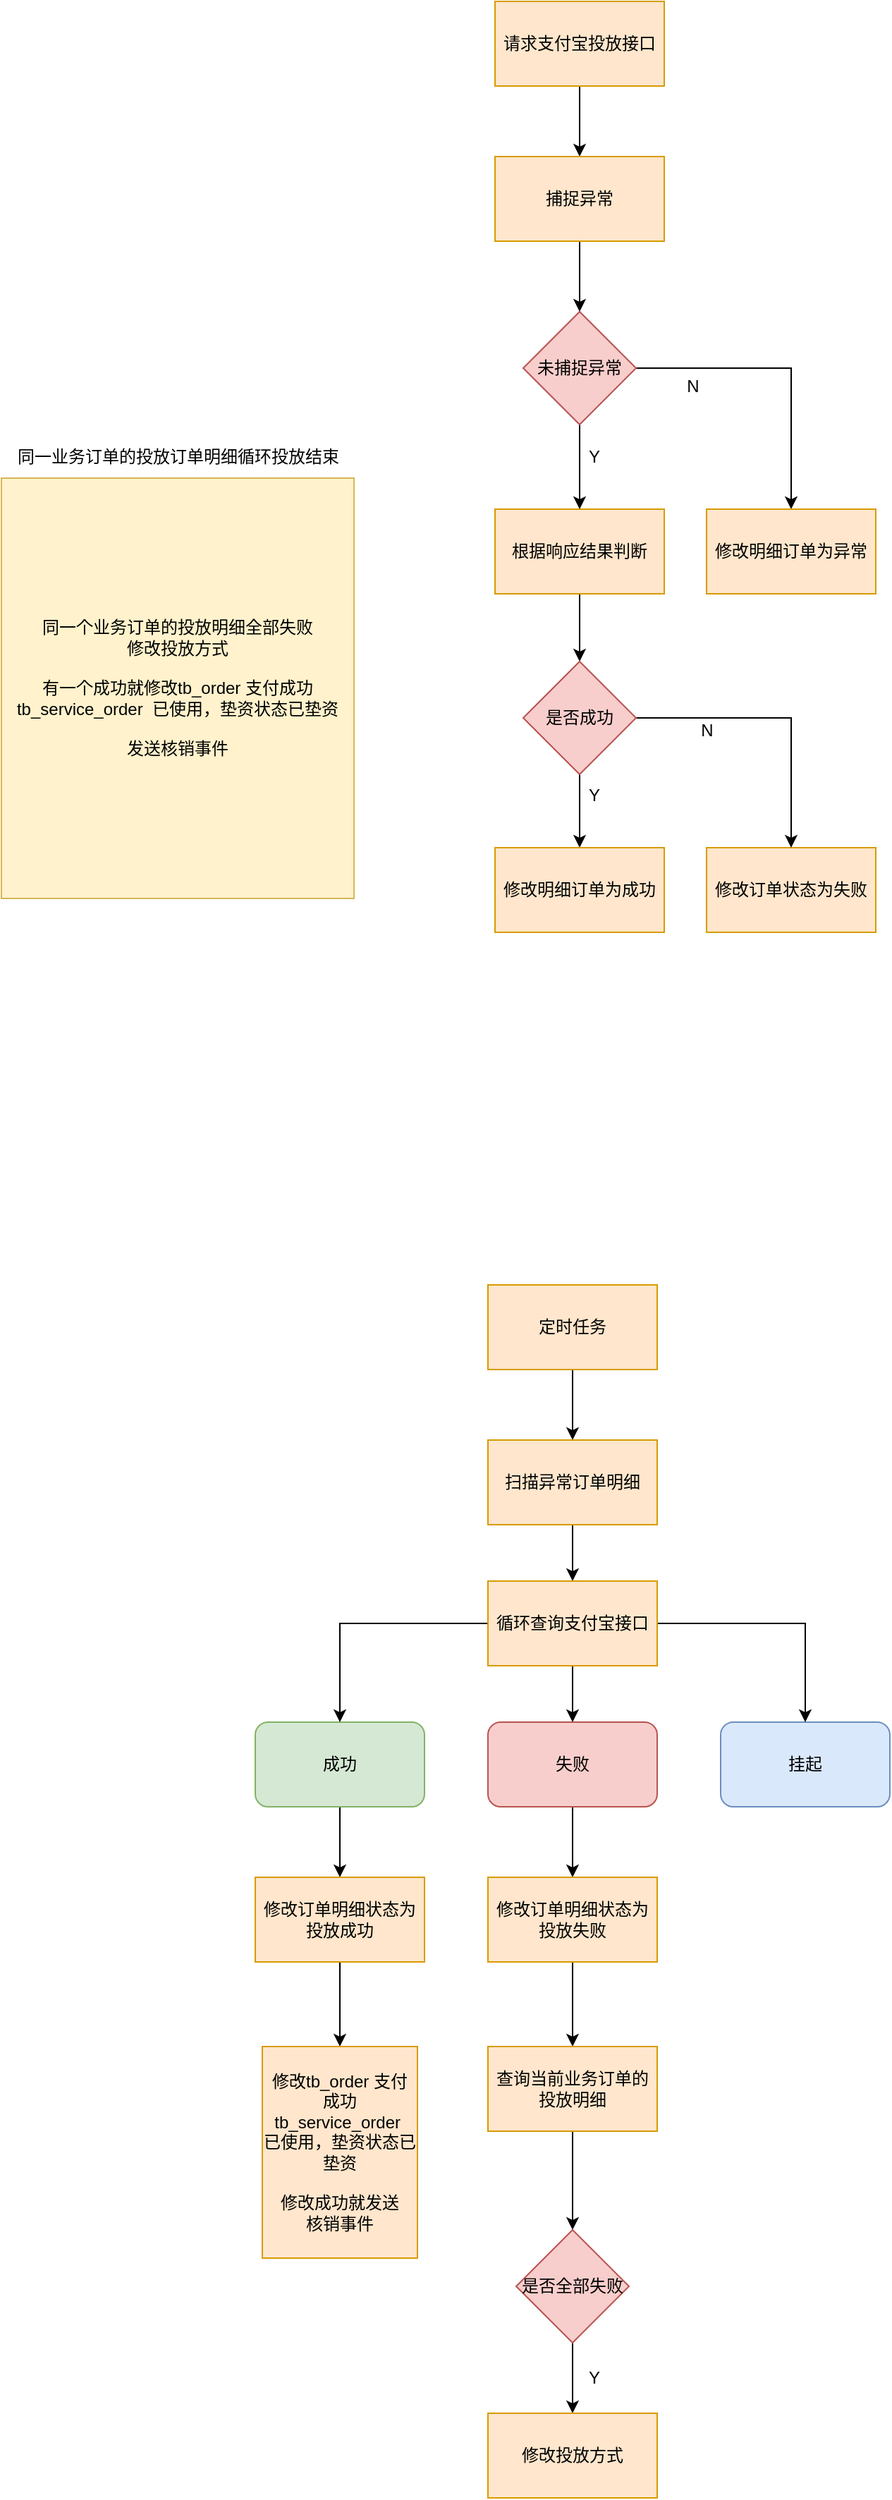 <mxfile version="24.0.0" type="github">
  <diagram name="第 1 页" id="yb7rkV4nGNVqPL1IM8GH">
    <mxGraphModel dx="1259" dy="654" grid="1" gridSize="10" guides="1" tooltips="1" connect="1" arrows="1" fold="1" page="1" pageScale="1" pageWidth="1654" pageHeight="2336" math="0" shadow="0">
      <root>
        <mxCell id="0" />
        <mxCell id="1" parent="0" />
        <mxCell id="dwJeuOcUG4W2EVwDR8iX-76" value="" style="edgeStyle=orthogonalEdgeStyle;rounded=0;orthogonalLoop=1;jettySize=auto;html=1;" edge="1" parent="1" source="dwJeuOcUG4W2EVwDR8iX-1" target="dwJeuOcUG4W2EVwDR8iX-64">
          <mxGeometry relative="1" as="geometry" />
        </mxCell>
        <mxCell id="dwJeuOcUG4W2EVwDR8iX-1" value="请求支付宝投放接口" style="rounded=0;whiteSpace=wrap;html=1;fillColor=#ffe6cc;strokeColor=#d79b00;" vertex="1" parent="1">
          <mxGeometry x="450" y="70" width="120" height="60" as="geometry" />
        </mxCell>
        <mxCell id="dwJeuOcUG4W2EVwDR8iX-66" value="" style="edgeStyle=orthogonalEdgeStyle;rounded=0;orthogonalLoop=1;jettySize=auto;html=1;" edge="1" parent="1" source="dwJeuOcUG4W2EVwDR8iX-4" target="dwJeuOcUG4W2EVwDR8iX-65">
          <mxGeometry relative="1" as="geometry" />
        </mxCell>
        <mxCell id="dwJeuOcUG4W2EVwDR8iX-4" value="根据响应结果判断" style="rounded=0;whiteSpace=wrap;html=1;fillColor=#ffe6cc;strokeColor=#d79b00;" vertex="1" parent="1">
          <mxGeometry x="450" y="430" width="120" height="60" as="geometry" />
        </mxCell>
        <mxCell id="dwJeuOcUG4W2EVwDR8iX-7" value="" style="edgeStyle=orthogonalEdgeStyle;rounded=0;orthogonalLoop=1;jettySize=auto;html=1;" edge="1" parent="1" source="dwJeuOcUG4W2EVwDR8iX-5" target="dwJeuOcUG4W2EVwDR8iX-4">
          <mxGeometry relative="1" as="geometry" />
        </mxCell>
        <mxCell id="dwJeuOcUG4W2EVwDR8iX-10" value="" style="edgeStyle=orthogonalEdgeStyle;rounded=0;orthogonalLoop=1;jettySize=auto;html=1;entryX=0.5;entryY=0;entryDx=0;entryDy=0;" edge="1" parent="1" source="dwJeuOcUG4W2EVwDR8iX-5" target="dwJeuOcUG4W2EVwDR8iX-14">
          <mxGeometry relative="1" as="geometry">
            <mxPoint x="620" y="330" as="targetPoint" />
          </mxGeometry>
        </mxCell>
        <mxCell id="dwJeuOcUG4W2EVwDR8iX-5" value="未捕捉异常" style="rhombus;whiteSpace=wrap;html=1;fillColor=#f8cecc;strokeColor=#b85450;" vertex="1" parent="1">
          <mxGeometry x="470" y="290" width="80" height="80" as="geometry" />
        </mxCell>
        <mxCell id="dwJeuOcUG4W2EVwDR8iX-12" value="N" style="text;html=1;align=center;verticalAlign=middle;resizable=0;points=[];autosize=1;strokeColor=none;fillColor=none;" vertex="1" parent="1">
          <mxGeometry x="575" y="328" width="30" height="30" as="geometry" />
        </mxCell>
        <mxCell id="dwJeuOcUG4W2EVwDR8iX-13" value="Y" style="text;html=1;align=center;verticalAlign=middle;resizable=0;points=[];autosize=1;strokeColor=none;fillColor=none;" vertex="1" parent="1">
          <mxGeometry x="505" y="378" width="30" height="30" as="geometry" />
        </mxCell>
        <mxCell id="dwJeuOcUG4W2EVwDR8iX-14" value="修改明细订单为异常" style="rounded=0;whiteSpace=wrap;html=1;fillColor=#ffe6cc;strokeColor=#d79b00;" vertex="1" parent="1">
          <mxGeometry x="600" y="430" width="120" height="60" as="geometry" />
        </mxCell>
        <mxCell id="dwJeuOcUG4W2EVwDR8iX-17" value="修改订单状态为失败" style="rounded=0;whiteSpace=wrap;html=1;fillColor=#ffe6cc;strokeColor=#d79b00;" vertex="1" parent="1">
          <mxGeometry x="600" y="670" width="120" height="60" as="geometry" />
        </mxCell>
        <mxCell id="dwJeuOcUG4W2EVwDR8iX-31" value="" style="edgeStyle=orthogonalEdgeStyle;rounded=0;orthogonalLoop=1;jettySize=auto;html=1;" edge="1" parent="1" source="dwJeuOcUG4W2EVwDR8iX-20" target="dwJeuOcUG4W2EVwDR8iX-21">
          <mxGeometry relative="1" as="geometry" />
        </mxCell>
        <mxCell id="dwJeuOcUG4W2EVwDR8iX-20" value="定时任务" style="rounded=0;whiteSpace=wrap;html=1;fillColor=#ffe6cc;strokeColor=#d79b00;" vertex="1" parent="1">
          <mxGeometry x="445" y="980" width="120" height="60" as="geometry" />
        </mxCell>
        <mxCell id="dwJeuOcUG4W2EVwDR8iX-32" value="" style="edgeStyle=orthogonalEdgeStyle;rounded=0;orthogonalLoop=1;jettySize=auto;html=1;" edge="1" parent="1" source="dwJeuOcUG4W2EVwDR8iX-21">
          <mxGeometry relative="1" as="geometry">
            <mxPoint x="505" y="1190" as="targetPoint" />
          </mxGeometry>
        </mxCell>
        <mxCell id="dwJeuOcUG4W2EVwDR8iX-21" value="扫描异常订单明细" style="rounded=0;whiteSpace=wrap;html=1;fillColor=#ffe6cc;strokeColor=#d79b00;" vertex="1" parent="1">
          <mxGeometry x="445" y="1090" width="120" height="60" as="geometry" />
        </mxCell>
        <mxCell id="dwJeuOcUG4W2EVwDR8iX-44" value="" style="edgeStyle=orthogonalEdgeStyle;rounded=0;orthogonalLoop=1;jettySize=auto;html=1;" edge="1" parent="1" source="dwJeuOcUG4W2EVwDR8iX-28" target="dwJeuOcUG4W2EVwDR8iX-34">
          <mxGeometry relative="1" as="geometry" />
        </mxCell>
        <mxCell id="dwJeuOcUG4W2EVwDR8iX-28" value="成功" style="rounded=1;whiteSpace=wrap;html=1;fillColor=#d5e8d4;strokeColor=#82b366;" vertex="1" parent="1">
          <mxGeometry x="280" y="1290" width="120" height="60" as="geometry" />
        </mxCell>
        <mxCell id="dwJeuOcUG4W2EVwDR8iX-40" value="" style="edgeStyle=orthogonalEdgeStyle;rounded=0;orthogonalLoop=1;jettySize=auto;html=1;" edge="1" parent="1" source="dwJeuOcUG4W2EVwDR8iX-29" target="dwJeuOcUG4W2EVwDR8iX-35">
          <mxGeometry relative="1" as="geometry" />
        </mxCell>
        <mxCell id="dwJeuOcUG4W2EVwDR8iX-29" value="失败" style="rounded=1;whiteSpace=wrap;html=1;fillColor=#f8cecc;strokeColor=#b85450;" vertex="1" parent="1">
          <mxGeometry x="445" y="1290" width="120" height="60" as="geometry" />
        </mxCell>
        <mxCell id="dwJeuOcUG4W2EVwDR8iX-30" value="挂起" style="rounded=1;whiteSpace=wrap;html=1;fillColor=#dae8fc;strokeColor=#6c8ebf;" vertex="1" parent="1">
          <mxGeometry x="610" y="1290" width="120" height="60" as="geometry" />
        </mxCell>
        <mxCell id="dwJeuOcUG4W2EVwDR8iX-61" value="" style="edgeStyle=orthogonalEdgeStyle;rounded=0;orthogonalLoop=1;jettySize=auto;html=1;" edge="1" parent="1" source="dwJeuOcUG4W2EVwDR8iX-34" target="dwJeuOcUG4W2EVwDR8iX-60">
          <mxGeometry relative="1" as="geometry" />
        </mxCell>
        <mxCell id="dwJeuOcUG4W2EVwDR8iX-34" value="修改订单明细状态为投放成功" style="rounded=0;whiteSpace=wrap;html=1;fillColor=#ffe6cc;strokeColor=#d79b00;" vertex="1" parent="1">
          <mxGeometry x="280" y="1400" width="120" height="60" as="geometry" />
        </mxCell>
        <mxCell id="dwJeuOcUG4W2EVwDR8iX-57" value="" style="edgeStyle=orthogonalEdgeStyle;rounded=0;orthogonalLoop=1;jettySize=auto;html=1;" edge="1" parent="1" source="dwJeuOcUG4W2EVwDR8iX-35" target="dwJeuOcUG4W2EVwDR8iX-37">
          <mxGeometry relative="1" as="geometry" />
        </mxCell>
        <mxCell id="dwJeuOcUG4W2EVwDR8iX-35" value="修改订单明细状态为投放失败" style="rounded=0;whiteSpace=wrap;html=1;fillColor=#ffe6cc;strokeColor=#d79b00;" vertex="1" parent="1">
          <mxGeometry x="445" y="1400" width="120" height="60" as="geometry" />
        </mxCell>
        <mxCell id="dwJeuOcUG4W2EVwDR8iX-42" value="" style="edgeStyle=orthogonalEdgeStyle;rounded=0;orthogonalLoop=1;jettySize=auto;html=1;" edge="1" parent="1" source="dwJeuOcUG4W2EVwDR8iX-37" target="dwJeuOcUG4W2EVwDR8iX-38">
          <mxGeometry relative="1" as="geometry" />
        </mxCell>
        <mxCell id="dwJeuOcUG4W2EVwDR8iX-37" value="查询当前业务订单的投放明细" style="rounded=0;whiteSpace=wrap;html=1;fillColor=#ffe6cc;strokeColor=#d79b00;" vertex="1" parent="1">
          <mxGeometry x="445" y="1520" width="120" height="60" as="geometry" />
        </mxCell>
        <mxCell id="dwJeuOcUG4W2EVwDR8iX-43" value="" style="edgeStyle=orthogonalEdgeStyle;rounded=0;orthogonalLoop=1;jettySize=auto;html=1;" edge="1" parent="1" source="dwJeuOcUG4W2EVwDR8iX-38" target="dwJeuOcUG4W2EVwDR8iX-39">
          <mxGeometry relative="1" as="geometry" />
        </mxCell>
        <mxCell id="dwJeuOcUG4W2EVwDR8iX-38" value="是否全部失败" style="rhombus;whiteSpace=wrap;html=1;fillColor=#f8cecc;strokeColor=#b85450;" vertex="1" parent="1">
          <mxGeometry x="465" y="1650" width="80" height="80" as="geometry" />
        </mxCell>
        <mxCell id="dwJeuOcUG4W2EVwDR8iX-39" value="修改投放方式" style="rounded=0;whiteSpace=wrap;html=1;fillColor=#ffe6cc;strokeColor=#d79b00;" vertex="1" parent="1">
          <mxGeometry x="445" y="1780" width="120" height="60" as="geometry" />
        </mxCell>
        <mxCell id="dwJeuOcUG4W2EVwDR8iX-54" style="edgeStyle=orthogonalEdgeStyle;rounded=0;orthogonalLoop=1;jettySize=auto;html=1;entryX=0.5;entryY=0;entryDx=0;entryDy=0;" edge="1" parent="1" source="dwJeuOcUG4W2EVwDR8iX-50" target="dwJeuOcUG4W2EVwDR8iX-28">
          <mxGeometry relative="1" as="geometry" />
        </mxCell>
        <mxCell id="dwJeuOcUG4W2EVwDR8iX-55" value="" style="edgeStyle=orthogonalEdgeStyle;rounded=0;orthogonalLoop=1;jettySize=auto;html=1;" edge="1" parent="1" source="dwJeuOcUG4W2EVwDR8iX-50" target="dwJeuOcUG4W2EVwDR8iX-29">
          <mxGeometry relative="1" as="geometry" />
        </mxCell>
        <mxCell id="dwJeuOcUG4W2EVwDR8iX-56" style="edgeStyle=orthogonalEdgeStyle;rounded=0;orthogonalLoop=1;jettySize=auto;html=1;entryX=0.5;entryY=0;entryDx=0;entryDy=0;" edge="1" parent="1" source="dwJeuOcUG4W2EVwDR8iX-50" target="dwJeuOcUG4W2EVwDR8iX-30">
          <mxGeometry relative="1" as="geometry" />
        </mxCell>
        <mxCell id="dwJeuOcUG4W2EVwDR8iX-50" value="循环查询支付宝接口" style="rounded=0;whiteSpace=wrap;html=1;fillColor=#ffe6cc;strokeColor=#d79b00;" vertex="1" parent="1">
          <mxGeometry x="445" y="1190" width="120" height="60" as="geometry" />
        </mxCell>
        <mxCell id="dwJeuOcUG4W2EVwDR8iX-58" value="Y" style="text;html=1;align=center;verticalAlign=middle;resizable=0;points=[];autosize=1;strokeColor=none;fillColor=none;" vertex="1" parent="1">
          <mxGeometry x="505" y="1740" width="30" height="30" as="geometry" />
        </mxCell>
        <mxCell id="dwJeuOcUG4W2EVwDR8iX-60" value="修改tb_order 支付成功&lt;div&gt;tb_service_order&amp;nbsp; 已使用，垫资状态已垫资&lt;/div&gt;&lt;div&gt;&lt;br&gt;&lt;/div&gt;&lt;div&gt;修改成功就发送&lt;/div&gt;&lt;div&gt;核销事件&lt;/div&gt;" style="rounded=0;whiteSpace=wrap;html=1;fillColor=#ffe6cc;strokeColor=#d79b00;" vertex="1" parent="1">
          <mxGeometry x="285" y="1520" width="110" height="150" as="geometry" />
        </mxCell>
        <mxCell id="dwJeuOcUG4W2EVwDR8iX-62" value="&lt;div&gt;同一个业务订单的投放明细全部失败&lt;div&gt;修改投放方式&lt;/div&gt;&lt;/div&gt;&lt;div&gt;&lt;br&gt;&lt;/div&gt;有一个成功就修改tb_order 支付成功&lt;div&gt;tb_service_order&amp;nbsp; 已使用，垫资状态已垫资&lt;/div&gt;&lt;div&gt;&lt;br&gt;&lt;/div&gt;&lt;div&gt;发送核销事件&lt;/div&gt;" style="rounded=0;whiteSpace=wrap;html=1;fillColor=#fff2cc;strokeColor=#d6b656;" vertex="1" parent="1">
          <mxGeometry x="100" y="408" width="250" height="298" as="geometry" />
        </mxCell>
        <mxCell id="dwJeuOcUG4W2EVwDR8iX-63" value="同一业务订单的投放订单明细循环投放结束" style="text;html=1;align=center;verticalAlign=middle;resizable=0;points=[];autosize=1;strokeColor=none;fillColor=none;" vertex="1" parent="1">
          <mxGeometry x="100" y="378" width="250" height="30" as="geometry" />
        </mxCell>
        <mxCell id="dwJeuOcUG4W2EVwDR8iX-75" value="" style="edgeStyle=orthogonalEdgeStyle;rounded=0;orthogonalLoop=1;jettySize=auto;html=1;" edge="1" parent="1" source="dwJeuOcUG4W2EVwDR8iX-64" target="dwJeuOcUG4W2EVwDR8iX-5">
          <mxGeometry relative="1" as="geometry" />
        </mxCell>
        <mxCell id="dwJeuOcUG4W2EVwDR8iX-64" value="捕捉异常" style="rounded=0;whiteSpace=wrap;html=1;fillColor=#ffe6cc;strokeColor=#d79b00;" vertex="1" parent="1">
          <mxGeometry x="450" y="180" width="120" height="60" as="geometry" />
        </mxCell>
        <mxCell id="dwJeuOcUG4W2EVwDR8iX-71" style="edgeStyle=orthogonalEdgeStyle;rounded=0;orthogonalLoop=1;jettySize=auto;html=1;entryX=0.5;entryY=0;entryDx=0;entryDy=0;" edge="1" parent="1" source="dwJeuOcUG4W2EVwDR8iX-65" target="dwJeuOcUG4W2EVwDR8iX-17">
          <mxGeometry relative="1" as="geometry" />
        </mxCell>
        <mxCell id="dwJeuOcUG4W2EVwDR8iX-72" value="" style="edgeStyle=orthogonalEdgeStyle;rounded=0;orthogonalLoop=1;jettySize=auto;html=1;" edge="1" parent="1" source="dwJeuOcUG4W2EVwDR8iX-65" target="dwJeuOcUG4W2EVwDR8iX-67">
          <mxGeometry relative="1" as="geometry" />
        </mxCell>
        <mxCell id="dwJeuOcUG4W2EVwDR8iX-65" value="是否成功" style="rhombus;whiteSpace=wrap;html=1;fillColor=#f8cecc;strokeColor=#b85450;" vertex="1" parent="1">
          <mxGeometry x="470" y="538" width="80" height="80" as="geometry" />
        </mxCell>
        <mxCell id="dwJeuOcUG4W2EVwDR8iX-67" value="修改明细订单为成功" style="rounded=0;whiteSpace=wrap;html=1;fillColor=#ffe6cc;strokeColor=#d79b00;" vertex="1" parent="1">
          <mxGeometry x="450" y="670" width="120" height="60" as="geometry" />
        </mxCell>
        <mxCell id="dwJeuOcUG4W2EVwDR8iX-73" value="Y" style="text;html=1;align=center;verticalAlign=middle;resizable=0;points=[];autosize=1;strokeColor=none;fillColor=none;" vertex="1" parent="1">
          <mxGeometry x="505" y="618" width="30" height="30" as="geometry" />
        </mxCell>
        <mxCell id="dwJeuOcUG4W2EVwDR8iX-74" value="N" style="text;html=1;align=center;verticalAlign=middle;resizable=0;points=[];autosize=1;strokeColor=none;fillColor=none;" vertex="1" parent="1">
          <mxGeometry x="585" y="572" width="30" height="30" as="geometry" />
        </mxCell>
      </root>
    </mxGraphModel>
  </diagram>
</mxfile>
